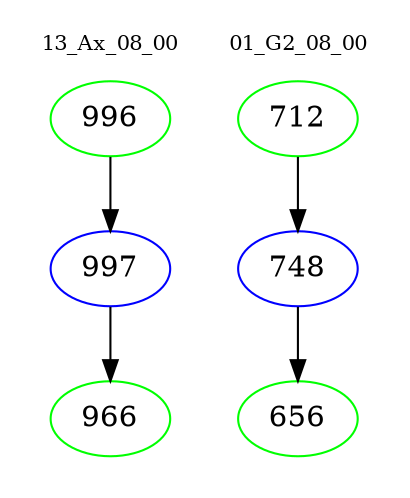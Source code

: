 digraph{
subgraph cluster_0 {
color = white
label = "13_Ax_08_00";
fontsize=10;
T0_996 [label="996", color="green"]
T0_996 -> T0_997 [color="black"]
T0_997 [label="997", color="blue"]
T0_997 -> T0_966 [color="black"]
T0_966 [label="966", color="green"]
}
subgraph cluster_1 {
color = white
label = "01_G2_08_00";
fontsize=10;
T1_712 [label="712", color="green"]
T1_712 -> T1_748 [color="black"]
T1_748 [label="748", color="blue"]
T1_748 -> T1_656 [color="black"]
T1_656 [label="656", color="green"]
}
}
